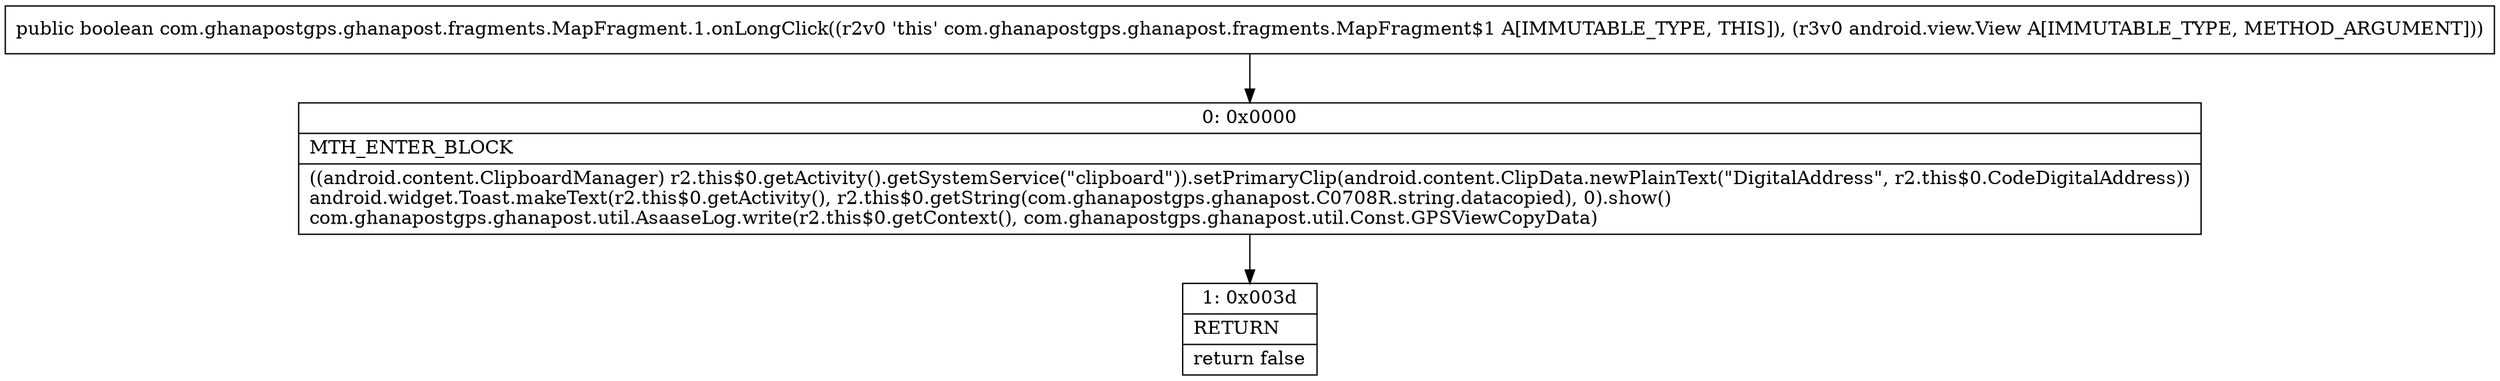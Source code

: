 digraph "CFG forcom.ghanapostgps.ghanapost.fragments.MapFragment.1.onLongClick(Landroid\/view\/View;)Z" {
Node_0 [shape=record,label="{0\:\ 0x0000|MTH_ENTER_BLOCK\l|((android.content.ClipboardManager) r2.this$0.getActivity().getSystemService(\"clipboard\")).setPrimaryClip(android.content.ClipData.newPlainText(\"DigitalAddress\", r2.this$0.CodeDigitalAddress))\landroid.widget.Toast.makeText(r2.this$0.getActivity(), r2.this$0.getString(com.ghanapostgps.ghanapost.C0708R.string.datacopied), 0).show()\lcom.ghanapostgps.ghanapost.util.AsaaseLog.write(r2.this$0.getContext(), com.ghanapostgps.ghanapost.util.Const.GPSViewCopyData)\l}"];
Node_1 [shape=record,label="{1\:\ 0x003d|RETURN\l|return false\l}"];
MethodNode[shape=record,label="{public boolean com.ghanapostgps.ghanapost.fragments.MapFragment.1.onLongClick((r2v0 'this' com.ghanapostgps.ghanapost.fragments.MapFragment$1 A[IMMUTABLE_TYPE, THIS]), (r3v0 android.view.View A[IMMUTABLE_TYPE, METHOD_ARGUMENT])) }"];
MethodNode -> Node_0;
Node_0 -> Node_1;
}

